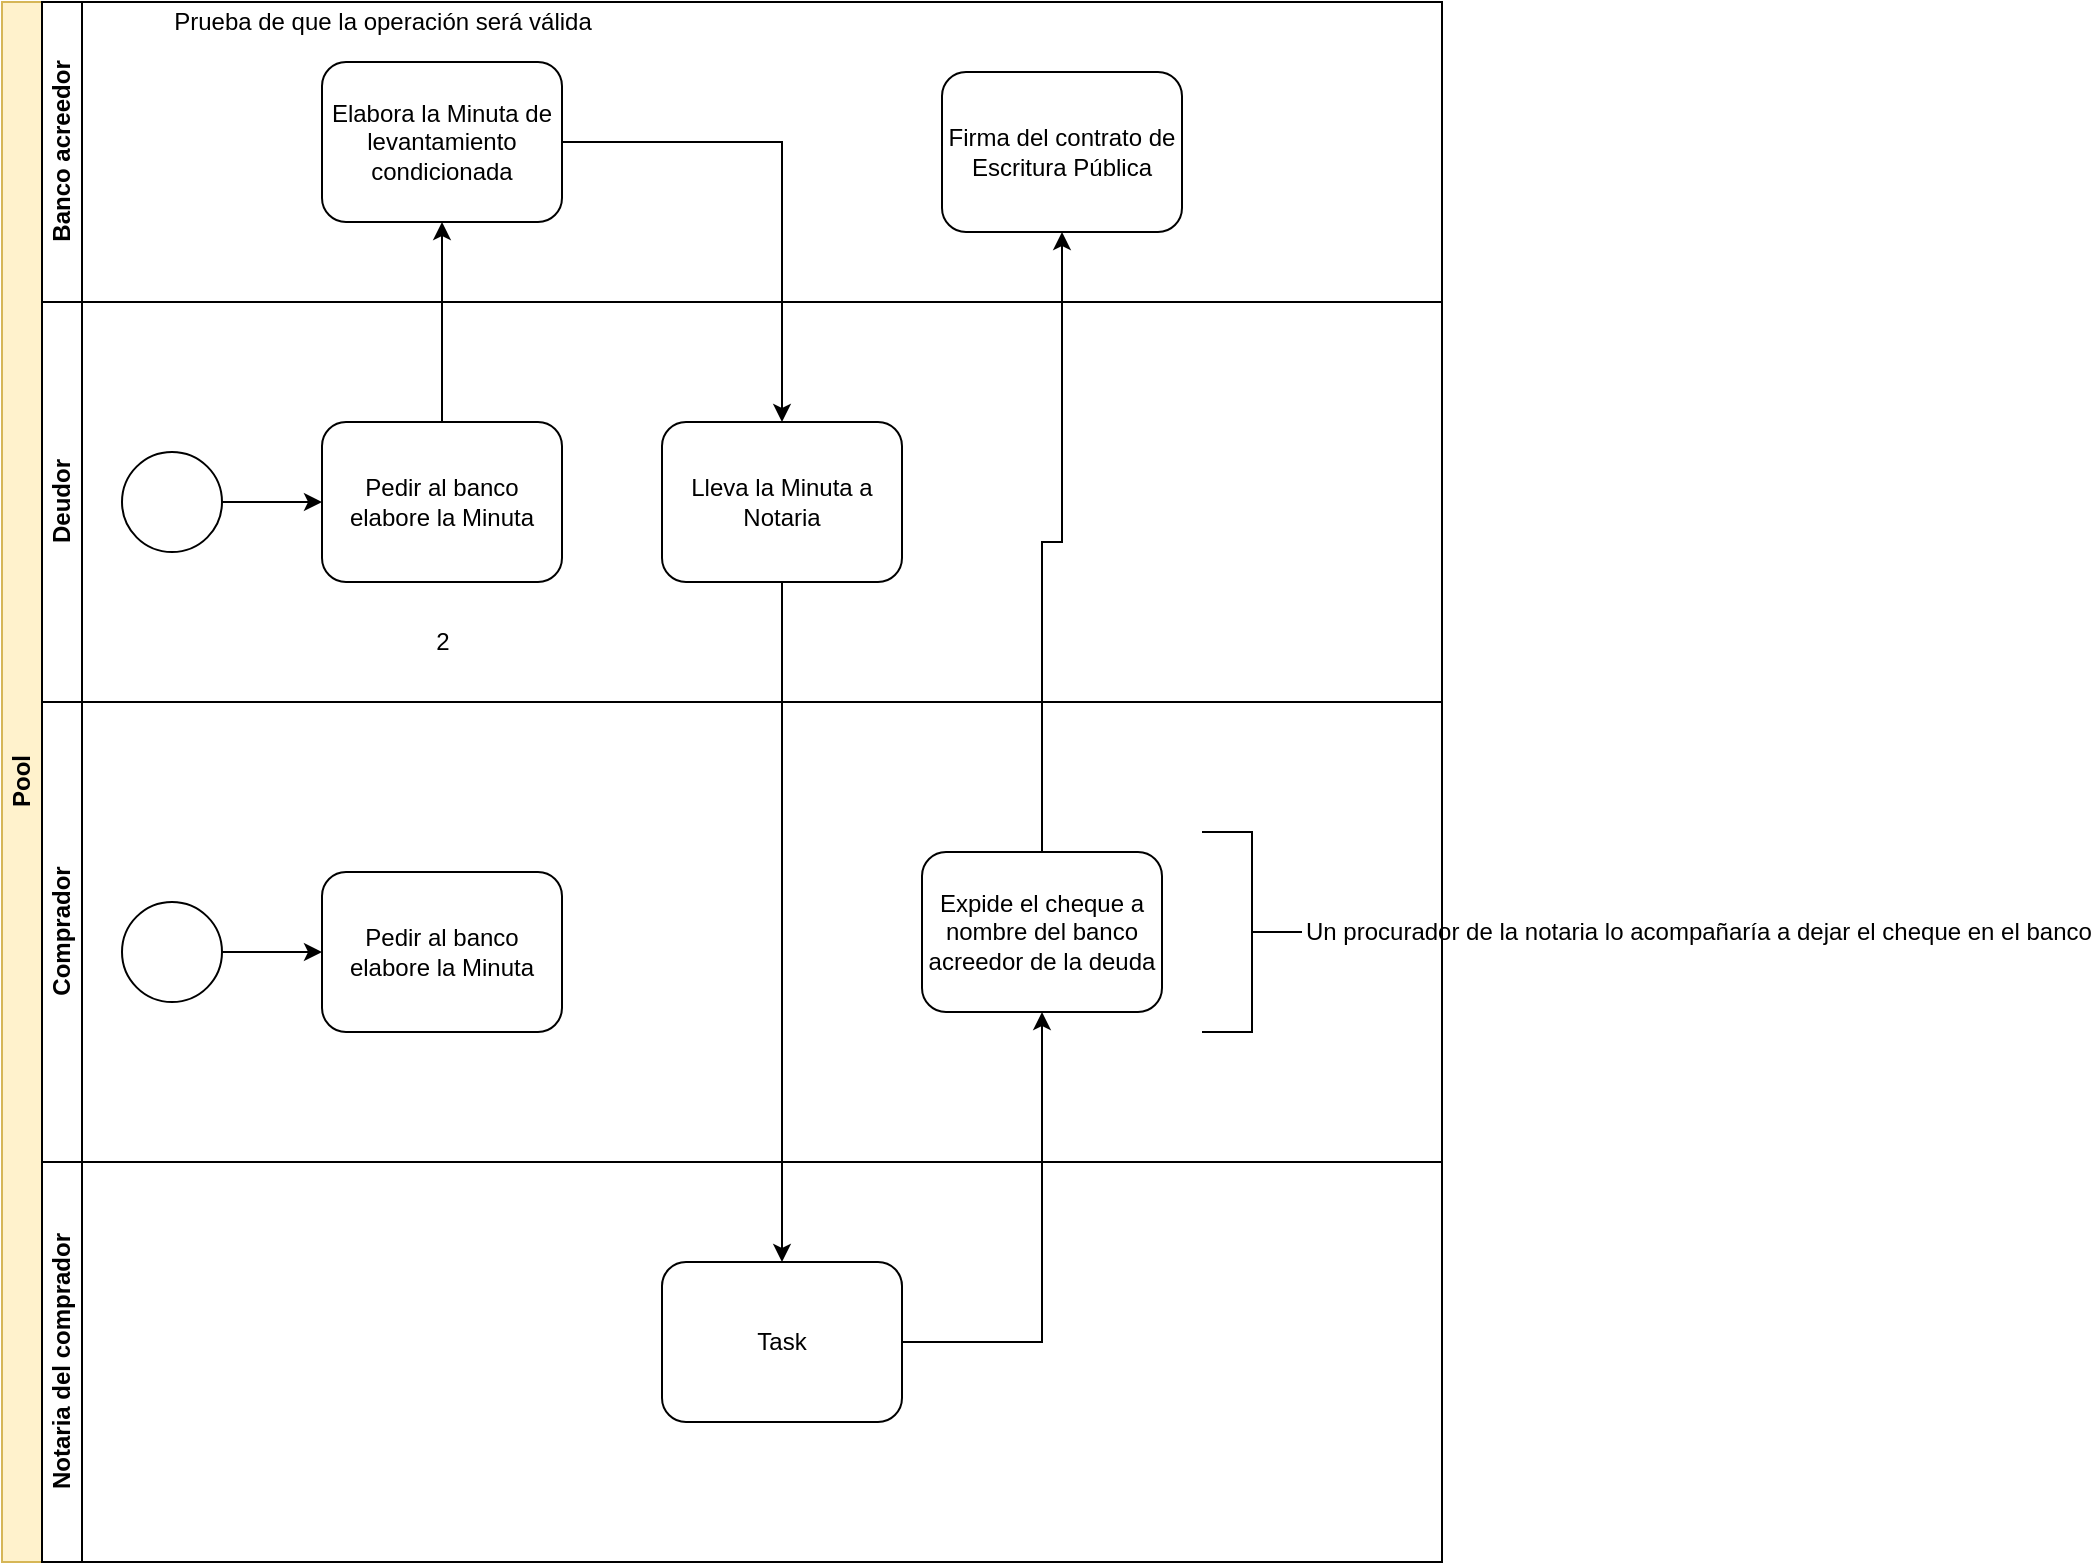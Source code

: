 <mxfile version="13.6.5" type="github">
  <diagram id="Ysm2OHEgLDSRfJR8_UQ7" name="Page-1">
    <mxGraphModel dx="1829" dy="594" grid="1" gridSize="10" guides="1" tooltips="1" connect="1" arrows="1" fold="1" page="1" pageScale="1" pageWidth="827" pageHeight="1169" math="0" shadow="0">
      <root>
        <mxCell id="0" />
        <mxCell id="1" parent="0" />
        <mxCell id="Nd1YAbiusfOEKkZuLC5M-1" value="Pool" style="swimlane;html=1;childLayout=stackLayout;resizeParent=1;resizeParentMax=0;horizontal=0;startSize=20;horizontalStack=0;swimlaneFillColor=none;fillColor=#fff2cc;strokeColor=#d6b656;" vertex="1" parent="1">
          <mxGeometry x="-80" y="40" width="720" height="780" as="geometry" />
        </mxCell>
        <mxCell id="Nd1YAbiusfOEKkZuLC5M-2" value="Banco acreedor" style="swimlane;html=1;startSize=20;horizontal=0;" vertex="1" parent="Nd1YAbiusfOEKkZuLC5M-1">
          <mxGeometry x="20" width="700" height="150" as="geometry" />
        </mxCell>
        <mxCell id="Nd1YAbiusfOEKkZuLC5M-43" value="&lt;span style=&quot;text-align: left&quot;&gt;Prueba de que la operación será válida&lt;/span&gt;" style="text;html=1;align=center;verticalAlign=middle;resizable=0;points=[];autosize=1;perimeterSpacing=5;" vertex="1" parent="Nd1YAbiusfOEKkZuLC5M-2">
          <mxGeometry x="60" width="220" height="20" as="geometry" />
        </mxCell>
        <mxCell id="Nd1YAbiusfOEKkZuLC5M-10" value="Elabora la Minuta de levantamiento condicionada" style="shape=ext;rounded=1;html=1;whiteSpace=wrap;" vertex="1" parent="Nd1YAbiusfOEKkZuLC5M-2">
          <mxGeometry x="140" y="30" width="120" height="80" as="geometry" />
        </mxCell>
        <mxCell id="Nd1YAbiusfOEKkZuLC5M-38" value="Firma del contrato de Escritura Pública" style="shape=ext;rounded=1;html=1;whiteSpace=wrap;glass=0;gradientColor=none;" vertex="1" parent="Nd1YAbiusfOEKkZuLC5M-2">
          <mxGeometry x="450" y="35" width="120" height="80" as="geometry" />
        </mxCell>
        <mxCell id="Nd1YAbiusfOEKkZuLC5M-3" value="Deudor" style="swimlane;html=1;startSize=20;horizontal=0;" vertex="1" parent="Nd1YAbiusfOEKkZuLC5M-1">
          <mxGeometry x="20" y="150" width="700" height="200" as="geometry" />
        </mxCell>
        <mxCell id="Nd1YAbiusfOEKkZuLC5M-8" style="edgeStyle=orthogonalEdgeStyle;rounded=0;orthogonalLoop=1;jettySize=auto;html=1;" edge="1" parent="Nd1YAbiusfOEKkZuLC5M-3" source="Nd1YAbiusfOEKkZuLC5M-5" target="Nd1YAbiusfOEKkZuLC5M-7">
          <mxGeometry relative="1" as="geometry" />
        </mxCell>
        <mxCell id="Nd1YAbiusfOEKkZuLC5M-5" value="" style="shape=mxgraph.bpmn.shape;html=1;verticalLabelPosition=bottom;labelBackgroundColor=#ffffff;verticalAlign=top;align=center;perimeter=ellipsePerimeter;outlineConnect=0;outline=standard;symbol=general;" vertex="1" parent="Nd1YAbiusfOEKkZuLC5M-3">
          <mxGeometry x="40" y="75" width="50" height="50" as="geometry" />
        </mxCell>
        <mxCell id="Nd1YAbiusfOEKkZuLC5M-7" value="Pedir al banco elabore la Minuta" style="shape=ext;rounded=1;html=1;whiteSpace=wrap;" vertex="1" parent="Nd1YAbiusfOEKkZuLC5M-3">
          <mxGeometry x="140" y="60" width="120" height="80" as="geometry" />
        </mxCell>
        <mxCell id="Nd1YAbiusfOEKkZuLC5M-29" value="Lleva la Minuta a Notaria" style="shape=ext;rounded=1;html=1;whiteSpace=wrap;" vertex="1" parent="Nd1YAbiusfOEKkZuLC5M-3">
          <mxGeometry x="310" y="60" width="120" height="80" as="geometry" />
        </mxCell>
        <mxCell id="Nd1YAbiusfOEKkZuLC5M-11" style="edgeStyle=orthogonalEdgeStyle;rounded=0;orthogonalLoop=1;jettySize=auto;html=1;entryX=0.5;entryY=1;entryDx=0;entryDy=0;" edge="1" parent="Nd1YAbiusfOEKkZuLC5M-1" source="Nd1YAbiusfOEKkZuLC5M-7" target="Nd1YAbiusfOEKkZuLC5M-10">
          <mxGeometry relative="1" as="geometry" />
        </mxCell>
        <mxCell id="Nd1YAbiusfOEKkZuLC5M-4" value="Comprador" style="swimlane;html=1;startSize=20;horizontal=0;glass=0;" vertex="1" parent="Nd1YAbiusfOEKkZuLC5M-1">
          <mxGeometry x="20" y="350" width="700" height="230" as="geometry" />
        </mxCell>
        <mxCell id="Nd1YAbiusfOEKkZuLC5M-13" value="Expide el cheque a nombre del banco acreedor de la deuda" style="shape=ext;rounded=1;html=1;whiteSpace=wrap;" vertex="1" parent="Nd1YAbiusfOEKkZuLC5M-4">
          <mxGeometry x="440" y="75" width="120" height="80" as="geometry" />
        </mxCell>
        <mxCell id="Nd1YAbiusfOEKkZuLC5M-34" value="&lt;p&gt;Un procurador de la notaria lo acompañaría a dejar el cheque en el banco&lt;/p&gt;" style="html=1;shape=mxgraph.flowchart.annotation_2;align=left;labelPosition=right;glass=0;gradientColor=none;direction=west;" vertex="1" parent="Nd1YAbiusfOEKkZuLC5M-4">
          <mxGeometry x="580" y="65" width="50" height="100" as="geometry" />
        </mxCell>
        <mxCell id="Nd1YAbiusfOEKkZuLC5M-42" style="edgeStyle=orthogonalEdgeStyle;rounded=0;orthogonalLoop=1;jettySize=auto;html=1;entryX=0;entryY=0.5;entryDx=0;entryDy=0;" edge="1" parent="Nd1YAbiusfOEKkZuLC5M-4" source="Nd1YAbiusfOEKkZuLC5M-40" target="Nd1YAbiusfOEKkZuLC5M-41">
          <mxGeometry relative="1" as="geometry" />
        </mxCell>
        <mxCell id="Nd1YAbiusfOEKkZuLC5M-40" value="" style="shape=mxgraph.bpmn.shape;html=1;verticalLabelPosition=bottom;labelBackgroundColor=#ffffff;verticalAlign=top;align=center;perimeter=ellipsePerimeter;outlineConnect=0;outline=standard;symbol=general;" vertex="1" parent="Nd1YAbiusfOEKkZuLC5M-4">
          <mxGeometry x="40" y="100" width="50" height="50" as="geometry" />
        </mxCell>
        <mxCell id="Nd1YAbiusfOEKkZuLC5M-41" value="Pedir al banco elabore la Minuta" style="shape=ext;rounded=1;html=1;whiteSpace=wrap;" vertex="1" parent="Nd1YAbiusfOEKkZuLC5M-4">
          <mxGeometry x="140" y="85" width="120" height="80" as="geometry" />
        </mxCell>
        <mxCell id="Nd1YAbiusfOEKkZuLC5M-26" value="Notaria del comprador" style="swimlane;html=1;startSize=20;horizontal=0;" vertex="1" parent="Nd1YAbiusfOEKkZuLC5M-1">
          <mxGeometry x="20" y="580" width="700" height="200" as="geometry" />
        </mxCell>
        <mxCell id="Nd1YAbiusfOEKkZuLC5M-32" value="Task" style="shape=ext;rounded=1;html=1;whiteSpace=wrap;glass=0;gradientColor=none;" vertex="1" parent="Nd1YAbiusfOEKkZuLC5M-26">
          <mxGeometry x="310" y="50" width="120" height="80" as="geometry" />
        </mxCell>
        <mxCell id="Nd1YAbiusfOEKkZuLC5M-30" style="edgeStyle=orthogonalEdgeStyle;rounded=0;orthogonalLoop=1;jettySize=auto;html=1;entryX=0.5;entryY=0;entryDx=0;entryDy=0;" edge="1" parent="Nd1YAbiusfOEKkZuLC5M-1" source="Nd1YAbiusfOEKkZuLC5M-10" target="Nd1YAbiusfOEKkZuLC5M-29">
          <mxGeometry relative="1" as="geometry" />
        </mxCell>
        <mxCell id="Nd1YAbiusfOEKkZuLC5M-31" style="edgeStyle=orthogonalEdgeStyle;rounded=0;orthogonalLoop=1;jettySize=auto;html=1;" edge="1" parent="Nd1YAbiusfOEKkZuLC5M-1" source="Nd1YAbiusfOEKkZuLC5M-29" target="Nd1YAbiusfOEKkZuLC5M-32">
          <mxGeometry relative="1" as="geometry">
            <mxPoint x="390" y="670" as="targetPoint" />
          </mxGeometry>
        </mxCell>
        <mxCell id="Nd1YAbiusfOEKkZuLC5M-33" style="edgeStyle=orthogonalEdgeStyle;rounded=0;orthogonalLoop=1;jettySize=auto;html=1;entryX=0.5;entryY=1;entryDx=0;entryDy=0;" edge="1" parent="Nd1YAbiusfOEKkZuLC5M-1" source="Nd1YAbiusfOEKkZuLC5M-32" target="Nd1YAbiusfOEKkZuLC5M-13">
          <mxGeometry relative="1" as="geometry" />
        </mxCell>
        <mxCell id="Nd1YAbiusfOEKkZuLC5M-39" style="edgeStyle=orthogonalEdgeStyle;rounded=0;orthogonalLoop=1;jettySize=auto;html=1;entryX=0.5;entryY=1;entryDx=0;entryDy=0;" edge="1" parent="Nd1YAbiusfOEKkZuLC5M-1" source="Nd1YAbiusfOEKkZuLC5M-13" target="Nd1YAbiusfOEKkZuLC5M-38">
          <mxGeometry relative="1" as="geometry" />
        </mxCell>
        <mxCell id="Nd1YAbiusfOEKkZuLC5M-44" value="2" style="text;html=1;align=center;verticalAlign=middle;resizable=0;points=[];autosize=1;" vertex="1" parent="1">
          <mxGeometry x="130" y="350" width="20" height="20" as="geometry" />
        </mxCell>
      </root>
    </mxGraphModel>
  </diagram>
</mxfile>
